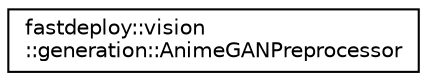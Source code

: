 digraph "Graphical Class Hierarchy"
{
  edge [fontname="Helvetica",fontsize="10",labelfontname="Helvetica",labelfontsize="10"];
  node [fontname="Helvetica",fontsize="10",shape=record];
  rankdir="LR";
  Node1 [label="fastdeploy::vision\l::generation::AnimeGANPreprocessor",height=0.2,width=0.4,color="black", fillcolor="white", style="filled",URL="$classfastdeploy_1_1vision_1_1generation_1_1AnimeGANPreprocessor.html",tooltip="Preprocessor object for AnimeGAN serials model. "];
}
